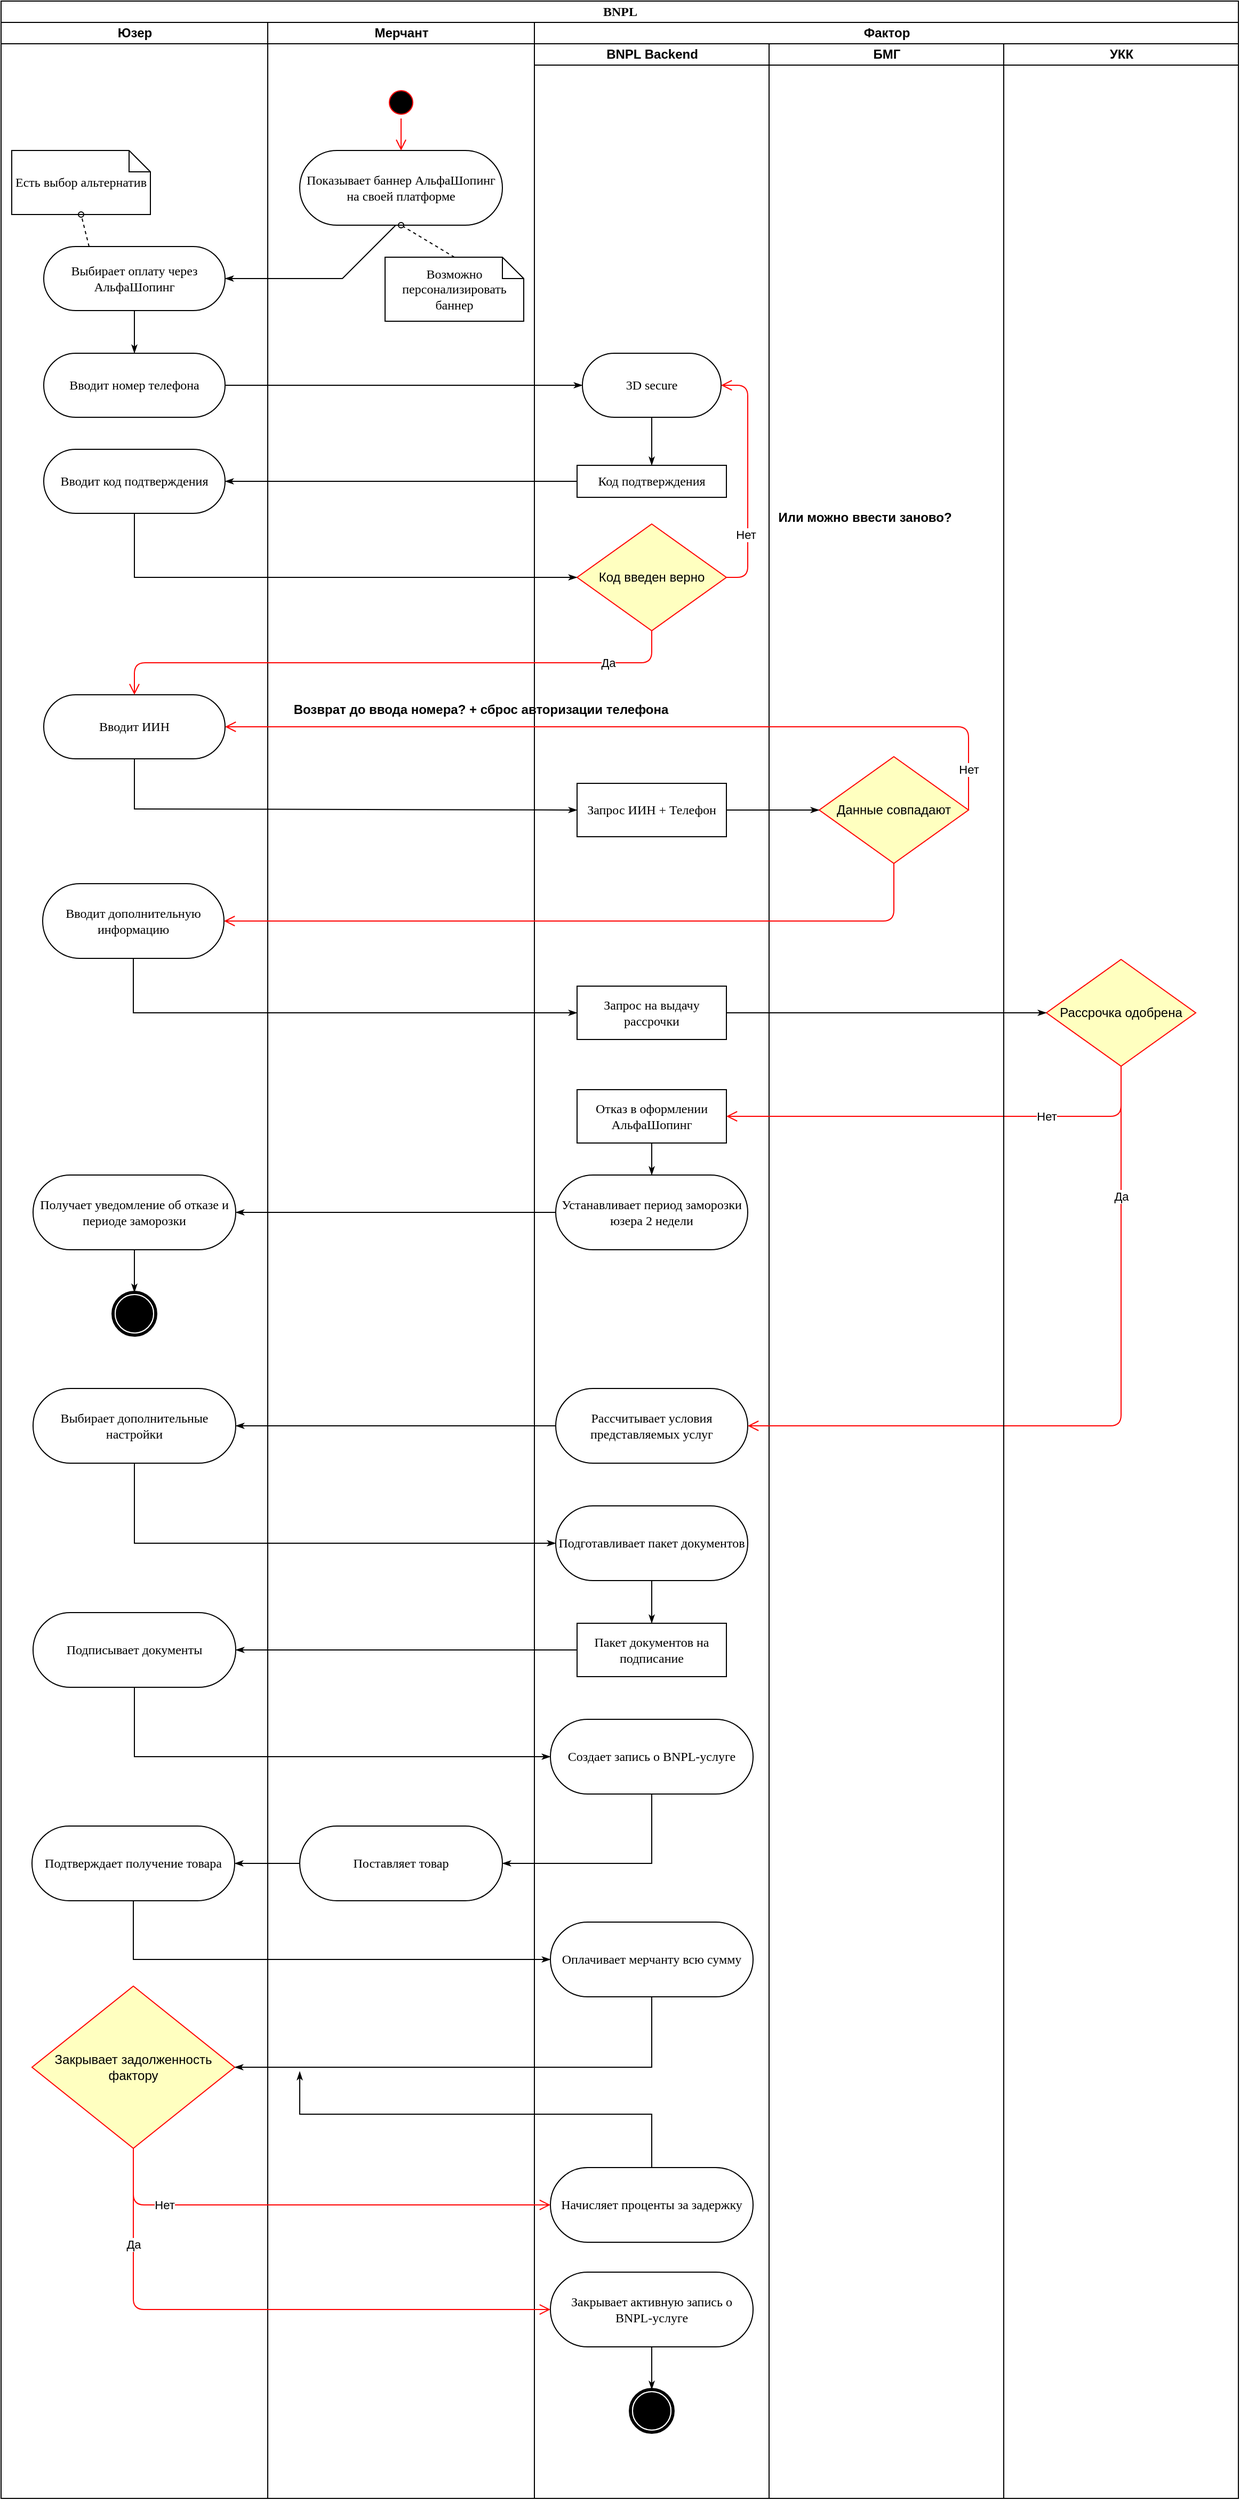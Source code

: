<mxfile version="14.9.7" type="github">
  <diagram name="Page-1" id="0783ab3e-0a74-02c8-0abd-f7b4e66b4bec">
    <mxGraphModel dx="1504" dy="644" grid="1" gridSize="10" guides="1" tooltips="1" connect="1" arrows="1" fold="1" page="1" pageScale="1" pageWidth="850" pageHeight="1100" background="none" math="0" shadow="0">
      <root>
        <mxCell id="0" />
        <mxCell id="1" parent="0" />
        <mxCell id="1c1d494c118603dd-1" value="BNPL" style="swimlane;html=1;childLayout=stackLayout;startSize=20;rounded=0;shadow=0;comic=0;labelBackgroundColor=none;strokeWidth=1;fontFamily=Verdana;fontSize=12;align=center;" parent="1" vertex="1">
          <mxGeometry x="40" y="20" width="1160" height="2340" as="geometry" />
        </mxCell>
        <mxCell id="1c1d494c118603dd-2" value="Юзер" style="swimlane;html=1;startSize=20;" parent="1c1d494c118603dd-1" vertex="1">
          <mxGeometry y="20" width="250" height="2320" as="geometry" />
        </mxCell>
        <mxCell id="1c1d494c118603dd-6" value="Выбирает оплату через АльфаШопинг" style="rounded=1;whiteSpace=wrap;html=1;shadow=0;comic=0;labelBackgroundColor=none;strokeWidth=1;fontFamily=Verdana;fontSize=12;align=center;arcSize=50;" parent="1c1d494c118603dd-2" vertex="1">
          <mxGeometry x="40" y="210" width="170" height="60" as="geometry" />
        </mxCell>
        <mxCell id="Rx35QmX60fOlnL7CrSn4-102" value="Есть выбор альтернатив" style="shape=note;whiteSpace=wrap;html=1;rounded=0;shadow=0;comic=0;labelBackgroundColor=none;strokeWidth=1;fontFamily=Verdana;fontSize=12;align=center;size=20;" vertex="1" parent="1c1d494c118603dd-2">
          <mxGeometry x="10" y="120" width="130" height="60" as="geometry" />
        </mxCell>
        <mxCell id="Rx35QmX60fOlnL7CrSn4-103" style="edgeStyle=none;rounded=0;html=1;labelBackgroundColor=none;startArrow=none;startFill=0;startSize=5;endArrow=oval;endFill=0;endSize=5;jettySize=auto;orthogonalLoop=1;strokeWidth=1;fontFamily=Verdana;fontSize=12;dashed=1;entryX=0.5;entryY=1;entryDx=0;entryDy=0;exitX=0.25;exitY=0;exitDx=0;exitDy=0;entryPerimeter=0;" edge="1" parent="1c1d494c118603dd-2" source="1c1d494c118603dd-6" target="Rx35QmX60fOlnL7CrSn4-102">
          <mxGeometry relative="1" as="geometry">
            <mxPoint x="170" y="190" as="sourcePoint" />
            <mxPoint x="120" y="160" as="targetPoint" />
          </mxGeometry>
        </mxCell>
        <mxCell id="Rx35QmX60fOlnL7CrSn4-107" value="Вводит номер телефона" style="rounded=1;whiteSpace=wrap;html=1;shadow=0;comic=0;labelBackgroundColor=none;strokeWidth=1;fontFamily=Verdana;fontSize=12;align=center;arcSize=50;" vertex="1" parent="1c1d494c118603dd-2">
          <mxGeometry x="40" y="310" width="170" height="60" as="geometry" />
        </mxCell>
        <mxCell id="1c1d494c118603dd-34" style="edgeStyle=none;rounded=0;html=1;labelBackgroundColor=none;startArrow=none;startFill=0;startSize=5;endArrow=classicThin;endFill=1;endSize=5;jettySize=auto;orthogonalLoop=1;strokeWidth=1;fontFamily=Verdana;fontSize=12;entryX=0.5;entryY=0;entryDx=0;entryDy=0;" parent="1c1d494c118603dd-2" source="1c1d494c118603dd-6" target="Rx35QmX60fOlnL7CrSn4-107" edge="1">
          <mxGeometry relative="1" as="geometry">
            <mxPoint x="125" y="320" as="targetPoint" />
          </mxGeometry>
        </mxCell>
        <mxCell id="Rx35QmX60fOlnL7CrSn4-122" value="Вводит ИИН" style="rounded=1;whiteSpace=wrap;html=1;shadow=0;comic=0;labelBackgroundColor=none;strokeWidth=1;fontFamily=Verdana;fontSize=12;align=center;arcSize=50;" vertex="1" parent="1c1d494c118603dd-2">
          <mxGeometry x="40" y="630" width="170" height="60" as="geometry" />
        </mxCell>
        <mxCell id="Rx35QmX60fOlnL7CrSn4-126" value="Вводит код подтверждения" style="rounded=1;whiteSpace=wrap;html=1;shadow=0;comic=0;labelBackgroundColor=none;strokeWidth=1;fontFamily=Verdana;fontSize=12;align=center;arcSize=50;" vertex="1" parent="1c1d494c118603dd-2">
          <mxGeometry x="40" y="400" width="170" height="60" as="geometry" />
        </mxCell>
        <mxCell id="Rx35QmX60fOlnL7CrSn4-156" value="Вводит дополнительную информацию" style="rounded=1;whiteSpace=wrap;html=1;shadow=0;comic=0;labelBackgroundColor=none;strokeWidth=1;fontFamily=Verdana;fontSize=12;align=center;arcSize=50;" vertex="1" parent="1c1d494c118603dd-2">
          <mxGeometry x="39" y="807" width="170" height="70" as="geometry" />
        </mxCell>
        <mxCell id="Rx35QmX60fOlnL7CrSn4-167" value="Получает уведомление об отказе и периоде заморозки" style="rounded=1;whiteSpace=wrap;html=1;shadow=0;comic=0;labelBackgroundColor=none;strokeWidth=1;fontFamily=Verdana;fontSize=12;align=center;arcSize=50;" vertex="1" parent="1c1d494c118603dd-2">
          <mxGeometry x="30" y="1080" width="190" height="70" as="geometry" />
        </mxCell>
        <mxCell id="Rx35QmX60fOlnL7CrSn4-75" value="" style="shape=mxgraph.bpmn.shape;html=1;verticalLabelPosition=bottom;labelBackgroundColor=#ffffff;verticalAlign=top;perimeter=ellipsePerimeter;outline=end;symbol=terminate;rounded=0;shadow=0;comic=0;strokeWidth=1;fontFamily=Verdana;fontSize=12;align=center;" vertex="1" parent="1c1d494c118603dd-2">
          <mxGeometry x="105" y="1190" width="40" height="40" as="geometry" />
        </mxCell>
        <mxCell id="Rx35QmX60fOlnL7CrSn4-173" style="edgeStyle=none;rounded=0;html=1;labelBackgroundColor=none;startArrow=none;startFill=0;startSize=5;endArrow=classicThin;endFill=1;endSize=5;jettySize=auto;orthogonalLoop=1;strokeWidth=1;fontFamily=Verdana;fontSize=12;exitX=0.5;exitY=1;exitDx=0;exitDy=0;entryX=0.5;entryY=0;entryDx=0;entryDy=0;" edge="1" parent="1c1d494c118603dd-2" source="Rx35QmX60fOlnL7CrSn4-167" target="Rx35QmX60fOlnL7CrSn4-75">
          <mxGeometry relative="1" as="geometry">
            <mxPoint x="620" y="1060.0" as="sourcePoint" />
            <mxPoint x="620" y="1090.0" as="targetPoint" />
            <Array as="points" />
          </mxGeometry>
        </mxCell>
        <mxCell id="Rx35QmX60fOlnL7CrSn4-182" value="Подписывает документы" style="rounded=1;whiteSpace=wrap;html=1;shadow=0;comic=0;labelBackgroundColor=none;strokeWidth=1;fontFamily=Verdana;fontSize=12;align=center;arcSize=50;" vertex="1" parent="1c1d494c118603dd-2">
          <mxGeometry x="30" y="1490" width="190" height="70" as="geometry" />
        </mxCell>
        <mxCell id="Rx35QmX60fOlnL7CrSn4-187" value="Подтверждает получение товара" style="rounded=1;whiteSpace=wrap;html=1;shadow=0;comic=0;labelBackgroundColor=none;strokeWidth=1;fontFamily=Verdana;fontSize=12;align=center;arcSize=50;" vertex="1" parent="1c1d494c118603dd-2">
          <mxGeometry x="29" y="1690" width="190" height="70" as="geometry" />
        </mxCell>
        <mxCell id="Rx35QmX60fOlnL7CrSn4-196" value="Закрывает задолженность фактору" style="rhombus;whiteSpace=wrap;html=1;fillColor=#ffffc0;strokeColor=#ff0000;" vertex="1" parent="1c1d494c118603dd-2">
          <mxGeometry x="29" y="1840" width="190" height="152" as="geometry" />
        </mxCell>
        <mxCell id="1c1d494c118603dd-3" value="Мерчант" style="swimlane;html=1;startSize=20;" parent="1c1d494c118603dd-1" vertex="1">
          <mxGeometry x="250" y="20" width="250" height="2320" as="geometry" />
        </mxCell>
        <mxCell id="Rx35QmX60fOlnL7CrSn4-98" value="Показывает баннер АльфаШопинг на своей платформе" style="rounded=1;whiteSpace=wrap;html=1;shadow=0;comic=0;labelBackgroundColor=none;strokeWidth=1;fontFamily=Verdana;fontSize=12;align=center;arcSize=50;" vertex="1" parent="1c1d494c118603dd-3">
          <mxGeometry x="30" y="120" width="190" height="70" as="geometry" />
        </mxCell>
        <mxCell id="Rx35QmX60fOlnL7CrSn4-99" value="Возможно персонализировать баннер" style="shape=note;whiteSpace=wrap;html=1;rounded=0;shadow=0;comic=0;labelBackgroundColor=none;strokeWidth=1;fontFamily=Verdana;fontSize=12;align=center;size=20;" vertex="1" parent="1c1d494c118603dd-3">
          <mxGeometry x="110" y="220" width="130" height="60" as="geometry" />
        </mxCell>
        <mxCell id="Rx35QmX60fOlnL7CrSn4-100" style="edgeStyle=none;rounded=0;html=1;labelBackgroundColor=none;startArrow=none;startFill=0;startSize=5;endArrow=oval;endFill=0;endSize=5;jettySize=auto;orthogonalLoop=1;strokeWidth=1;fontFamily=Verdana;fontSize=12;dashed=1;entryX=0.5;entryY=1;entryDx=0;entryDy=0;exitX=0.5;exitY=0;exitDx=0;exitDy=0;exitPerimeter=0;" edge="1" parent="1c1d494c118603dd-3" source="Rx35QmX60fOlnL7CrSn4-99" target="Rx35QmX60fOlnL7CrSn4-98">
          <mxGeometry relative="1" as="geometry">
            <mxPoint x="-147.361" y="278" as="sourcePoint" />
            <mxPoint x="-121.528" y="260" as="targetPoint" />
          </mxGeometry>
        </mxCell>
        <mxCell id="Rx35QmX60fOlnL7CrSn4-138" value="" style="ellipse;html=1;shape=startState;fillColor=#000000;strokeColor=#ff0000;" vertex="1" parent="1c1d494c118603dd-3">
          <mxGeometry x="110" y="60" width="30" height="30" as="geometry" />
        </mxCell>
        <mxCell id="Rx35QmX60fOlnL7CrSn4-139" value="" style="edgeStyle=orthogonalEdgeStyle;html=1;verticalAlign=bottom;endArrow=open;endSize=8;strokeColor=#ff0000;entryX=0.5;entryY=0;entryDx=0;entryDy=0;" edge="1" source="Rx35QmX60fOlnL7CrSn4-138" parent="1c1d494c118603dd-3" target="Rx35QmX60fOlnL7CrSn4-98">
          <mxGeometry relative="1" as="geometry">
            <mxPoint x="175" y="120" as="targetPoint" />
          </mxGeometry>
        </mxCell>
        <mxCell id="Rx35QmX60fOlnL7CrSn4-186" value="Поставляет товар" style="rounded=1;whiteSpace=wrap;html=1;shadow=0;comic=0;labelBackgroundColor=none;strokeWidth=1;fontFamily=Verdana;fontSize=12;align=center;arcSize=50;" vertex="1" parent="1c1d494c118603dd-3">
          <mxGeometry x="30" y="1690" width="190" height="70" as="geometry" />
        </mxCell>
        <mxCell id="1c1d494c118603dd-4" value="Фактор" style="swimlane;html=1;startSize=20;" parent="1c1d494c118603dd-1" vertex="1">
          <mxGeometry x="500" y="20" width="660" height="2320" as="geometry" />
        </mxCell>
        <mxCell id="Rx35QmX60fOlnL7CrSn4-59" value="BNPL Backend" style="swimlane;html=1;startSize=20;" vertex="1" parent="1c1d494c118603dd-4">
          <mxGeometry y="20" width="220" height="2300" as="geometry" />
        </mxCell>
        <mxCell id="Rx35QmX60fOlnL7CrSn4-118" value="3D secure" style="rounded=1;whiteSpace=wrap;html=1;shadow=0;comic=0;labelBackgroundColor=none;strokeWidth=1;fontFamily=Verdana;fontSize=12;align=center;arcSize=50;" vertex="1" parent="Rx35QmX60fOlnL7CrSn4-59">
          <mxGeometry x="45" y="290" width="130" height="60" as="geometry" />
        </mxCell>
        <mxCell id="Rx35QmX60fOlnL7CrSn4-123" value="Код подтверждения" style="rounded=0;whiteSpace=wrap;html=1;shadow=0;comic=0;labelBackgroundColor=none;strokeWidth=1;fontFamily=Verdana;fontSize=12;align=center;arcSize=50;" vertex="1" parent="Rx35QmX60fOlnL7CrSn4-59">
          <mxGeometry x="40" y="395" width="140" height="30" as="geometry" />
        </mxCell>
        <mxCell id="Rx35QmX60fOlnL7CrSn4-124" style="edgeStyle=none;rounded=0;html=1;labelBackgroundColor=none;startArrow=none;startFill=0;startSize=5;endArrow=classicThin;endFill=1;endSize=5;jettySize=auto;orthogonalLoop=1;strokeWidth=1;fontFamily=Verdana;fontSize=12;entryX=0.5;entryY=0;entryDx=0;entryDy=0;exitX=0.5;exitY=1;exitDx=0;exitDy=0;" edge="1" parent="Rx35QmX60fOlnL7CrSn4-59" source="Rx35QmX60fOlnL7CrSn4-118" target="Rx35QmX60fOlnL7CrSn4-123">
          <mxGeometry relative="1" as="geometry">
            <mxPoint x="-365.0" y="260" as="sourcePoint" />
            <mxPoint x="-365.0" y="300" as="targetPoint" />
            <Array as="points" />
          </mxGeometry>
        </mxCell>
        <mxCell id="Rx35QmX60fOlnL7CrSn4-131" value="Запрос ИИН + Телефон" style="rounded=0;whiteSpace=wrap;html=1;shadow=0;comic=0;labelBackgroundColor=none;strokeWidth=1;fontFamily=Verdana;fontSize=12;align=center;arcSize=50;" vertex="1" parent="Rx35QmX60fOlnL7CrSn4-59">
          <mxGeometry x="40" y="693" width="140" height="50" as="geometry" />
        </mxCell>
        <mxCell id="Rx35QmX60fOlnL7CrSn4-141" value="Код введен верно" style="rhombus;whiteSpace=wrap;html=1;fillColor=#ffffc0;strokeColor=#ff0000;" vertex="1" parent="Rx35QmX60fOlnL7CrSn4-59">
          <mxGeometry x="40" y="450" width="140" height="100" as="geometry" />
        </mxCell>
        <mxCell id="Rx35QmX60fOlnL7CrSn4-142" value="" style="edgeStyle=orthogonalEdgeStyle;html=1;align=left;verticalAlign=bottom;endArrow=open;endSize=8;strokeColor=#ff0000;entryX=1;entryY=0.5;entryDx=0;entryDy=0;exitX=1;exitY=0.5;exitDx=0;exitDy=0;" edge="1" source="Rx35QmX60fOlnL7CrSn4-141" parent="Rx35QmX60fOlnL7CrSn4-59" target="Rx35QmX60fOlnL7CrSn4-118">
          <mxGeometry x="-0.556" y="30" relative="1" as="geometry">
            <mxPoint x="265" y="510" as="targetPoint" />
            <Array as="points">
              <mxPoint x="200" y="500" />
              <mxPoint x="200" y="320" />
            </Array>
            <mxPoint y="-1" as="offset" />
          </mxGeometry>
        </mxCell>
        <mxCell id="Rx35QmX60fOlnL7CrSn4-146" value="Нет" style="edgeLabel;html=1;align=center;verticalAlign=middle;resizable=0;points=[];" vertex="1" connectable="0" parent="Rx35QmX60fOlnL7CrSn4-142">
          <mxGeometry x="0.184" y="2" relative="1" as="geometry">
            <mxPoint y="73" as="offset" />
          </mxGeometry>
        </mxCell>
        <mxCell id="Rx35QmX60fOlnL7CrSn4-157" value="Запрос на выдачу рассрочки" style="rounded=0;whiteSpace=wrap;html=1;shadow=0;comic=0;labelBackgroundColor=none;strokeWidth=1;fontFamily=Verdana;fontSize=12;align=center;arcSize=50;" vertex="1" parent="Rx35QmX60fOlnL7CrSn4-59">
          <mxGeometry x="40" y="883" width="140" height="50" as="geometry" />
        </mxCell>
        <mxCell id="Rx35QmX60fOlnL7CrSn4-165" value="Отказ в оформлении АльфаШопинг" style="rounded=0;whiteSpace=wrap;html=1;shadow=0;comic=0;labelBackgroundColor=none;strokeWidth=1;fontFamily=Verdana;fontSize=12;align=center;arcSize=50;" vertex="1" parent="Rx35QmX60fOlnL7CrSn4-59">
          <mxGeometry x="40" y="980" width="140" height="50" as="geometry" />
        </mxCell>
        <mxCell id="Rx35QmX60fOlnL7CrSn4-169" value="Устанавливает период заморозки юзера 2 недели" style="rounded=1;whiteSpace=wrap;html=1;shadow=0;comic=0;labelBackgroundColor=none;strokeWidth=1;fontFamily=Verdana;fontSize=12;align=center;arcSize=50;" vertex="1" parent="Rx35QmX60fOlnL7CrSn4-59">
          <mxGeometry x="20" y="1060" width="180" height="70" as="geometry" />
        </mxCell>
        <mxCell id="Rx35QmX60fOlnL7CrSn4-168" style="edgeStyle=none;rounded=0;html=1;labelBackgroundColor=none;startArrow=none;startFill=0;startSize=5;endArrow=classicThin;endFill=1;endSize=5;jettySize=auto;orthogonalLoop=1;strokeWidth=1;fontFamily=Verdana;fontSize=12;exitX=0.5;exitY=1;exitDx=0;exitDy=0;entryX=0.5;entryY=0;entryDx=0;entryDy=0;" edge="1" parent="Rx35QmX60fOlnL7CrSn4-59" source="Rx35QmX60fOlnL7CrSn4-165" target="Rx35QmX60fOlnL7CrSn4-169">
          <mxGeometry relative="1" as="geometry">
            <mxPoint x="190" y="918" as="sourcePoint" />
            <mxPoint x="490" y="918" as="targetPoint" />
            <Array as="points" />
          </mxGeometry>
        </mxCell>
        <mxCell id="Rx35QmX60fOlnL7CrSn4-175" value="Выбирает дополнительные настройки" style="rounded=1;whiteSpace=wrap;html=1;shadow=0;comic=0;labelBackgroundColor=none;strokeWidth=1;fontFamily=Verdana;fontSize=12;align=center;arcSize=50;" vertex="1" parent="Rx35QmX60fOlnL7CrSn4-59">
          <mxGeometry x="-470" y="1260" width="190" height="70" as="geometry" />
        </mxCell>
        <mxCell id="Rx35QmX60fOlnL7CrSn4-176" value="Рассчитывает условия представляемых услуг" style="rounded=1;whiteSpace=wrap;html=1;shadow=0;comic=0;labelBackgroundColor=none;strokeWidth=1;fontFamily=Verdana;fontSize=12;align=center;arcSize=50;" vertex="1" parent="Rx35QmX60fOlnL7CrSn4-59">
          <mxGeometry x="20" y="1260" width="180" height="70" as="geometry" />
        </mxCell>
        <mxCell id="Rx35QmX60fOlnL7CrSn4-177" style="edgeStyle=none;rounded=0;html=1;labelBackgroundColor=none;startArrow=none;startFill=0;startSize=5;endArrow=classicThin;endFill=1;endSize=5;jettySize=auto;orthogonalLoop=1;strokeWidth=1;fontFamily=Verdana;fontSize=12;exitX=0;exitY=0.5;exitDx=0;exitDy=0;entryX=1;entryY=0.5;entryDx=0;entryDy=0;" edge="1" parent="Rx35QmX60fOlnL7CrSn4-59" source="Rx35QmX60fOlnL7CrSn4-176" target="Rx35QmX60fOlnL7CrSn4-175">
          <mxGeometry relative="1" as="geometry">
            <mxPoint x="80" y="1220.0" as="sourcePoint" />
            <mxPoint x="80" y="1250.0" as="targetPoint" />
            <Array as="points" />
          </mxGeometry>
        </mxCell>
        <mxCell id="Rx35QmX60fOlnL7CrSn4-178" value="Подготавливает пакет документов" style="rounded=1;whiteSpace=wrap;html=1;shadow=0;comic=0;labelBackgroundColor=none;strokeWidth=1;fontFamily=Verdana;fontSize=12;align=center;arcSize=50;" vertex="1" parent="Rx35QmX60fOlnL7CrSn4-59">
          <mxGeometry x="20" y="1370" width="180" height="70" as="geometry" />
        </mxCell>
        <mxCell id="Rx35QmX60fOlnL7CrSn4-179" style="edgeStyle=none;rounded=0;html=1;labelBackgroundColor=none;startArrow=none;startFill=0;startSize=5;endArrow=classicThin;endFill=1;endSize=5;jettySize=auto;orthogonalLoop=1;strokeWidth=1;fontFamily=Verdana;fontSize=12;exitX=0.5;exitY=1;exitDx=0;exitDy=0;entryX=0;entryY=0.5;entryDx=0;entryDy=0;" edge="1" parent="Rx35QmX60fOlnL7CrSn4-59" source="Rx35QmX60fOlnL7CrSn4-175" target="Rx35QmX60fOlnL7CrSn4-178">
          <mxGeometry relative="1" as="geometry">
            <mxPoint x="30" y="1305" as="sourcePoint" />
            <mxPoint x="-270.0" y="1305" as="targetPoint" />
            <Array as="points">
              <mxPoint x="-375" y="1405" />
            </Array>
          </mxGeometry>
        </mxCell>
        <mxCell id="Rx35QmX60fOlnL7CrSn4-180" value="Пакет документов на подписание" style="rounded=0;whiteSpace=wrap;html=1;shadow=0;comic=0;labelBackgroundColor=none;strokeWidth=1;fontFamily=Verdana;fontSize=12;align=center;arcSize=50;" vertex="1" parent="Rx35QmX60fOlnL7CrSn4-59">
          <mxGeometry x="40" y="1480" width="140" height="50" as="geometry" />
        </mxCell>
        <mxCell id="Rx35QmX60fOlnL7CrSn4-181" style="edgeStyle=none;rounded=0;html=1;labelBackgroundColor=none;startArrow=none;startFill=0;startSize=5;endArrow=classicThin;endFill=1;endSize=5;jettySize=auto;orthogonalLoop=1;strokeWidth=1;fontFamily=Verdana;fontSize=12;exitX=0.5;exitY=1;exitDx=0;exitDy=0;entryX=0.5;entryY=0;entryDx=0;entryDy=0;" edge="1" parent="Rx35QmX60fOlnL7CrSn4-59" source="Rx35QmX60fOlnL7CrSn4-178" target="Rx35QmX60fOlnL7CrSn4-180">
          <mxGeometry relative="1" as="geometry">
            <mxPoint x="-365.0" y="1340" as="sourcePoint" />
            <mxPoint x="30" y="1415" as="targetPoint" />
            <Array as="points" />
          </mxGeometry>
        </mxCell>
        <mxCell id="Rx35QmX60fOlnL7CrSn4-184" value="Создает запись о BNPL-услуге" style="rounded=1;whiteSpace=wrap;html=1;shadow=0;comic=0;labelBackgroundColor=none;strokeWidth=1;fontFamily=Verdana;fontSize=12;align=center;arcSize=50;" vertex="1" parent="Rx35QmX60fOlnL7CrSn4-59">
          <mxGeometry x="15" y="1570" width="190" height="70" as="geometry" />
        </mxCell>
        <mxCell id="Rx35QmX60fOlnL7CrSn4-190" value="Оплачивает мерчанту всю сумму" style="rounded=1;whiteSpace=wrap;html=1;shadow=0;comic=0;labelBackgroundColor=none;strokeWidth=1;fontFamily=Verdana;fontSize=12;align=center;arcSize=50;" vertex="1" parent="Rx35QmX60fOlnL7CrSn4-59">
          <mxGeometry x="15" y="1760" width="190" height="70" as="geometry" />
        </mxCell>
        <mxCell id="Rx35QmX60fOlnL7CrSn4-193" value="Начисляет проценты за задержку" style="rounded=1;whiteSpace=wrap;html=1;shadow=0;comic=0;labelBackgroundColor=none;strokeWidth=1;fontFamily=Verdana;fontSize=12;align=center;arcSize=50;" vertex="1" parent="Rx35QmX60fOlnL7CrSn4-59">
          <mxGeometry x="15" y="1990" width="190" height="70" as="geometry" />
        </mxCell>
        <mxCell id="Rx35QmX60fOlnL7CrSn4-200" value="Закрывает активную запись о BNPL-услуге" style="rounded=1;whiteSpace=wrap;html=1;shadow=0;comic=0;labelBackgroundColor=none;strokeWidth=1;fontFamily=Verdana;fontSize=12;align=center;arcSize=50;" vertex="1" parent="Rx35QmX60fOlnL7CrSn4-59">
          <mxGeometry x="15" y="2088" width="190" height="70" as="geometry" />
        </mxCell>
        <mxCell id="Rx35QmX60fOlnL7CrSn4-205" value="" style="shape=mxgraph.bpmn.shape;html=1;verticalLabelPosition=bottom;labelBackgroundColor=#ffffff;verticalAlign=top;perimeter=ellipsePerimeter;outline=end;symbol=terminate;rounded=0;shadow=0;comic=0;strokeWidth=1;fontFamily=Verdana;fontSize=12;align=center;" vertex="1" parent="Rx35QmX60fOlnL7CrSn4-59">
          <mxGeometry x="90" y="2198" width="40" height="40" as="geometry" />
        </mxCell>
        <mxCell id="Rx35QmX60fOlnL7CrSn4-206" style="edgeStyle=none;rounded=0;html=1;labelBackgroundColor=none;startArrow=none;startFill=0;startSize=5;endArrow=classicThin;endFill=1;endSize=5;jettySize=auto;orthogonalLoop=1;strokeWidth=1;fontFamily=Verdana;fontSize=12;exitX=0.5;exitY=1;exitDx=0;exitDy=0;entryX=0.5;entryY=0;entryDx=0;entryDy=0;" edge="1" parent="Rx35QmX60fOlnL7CrSn4-59" target="Rx35QmX60fOlnL7CrSn4-205">
          <mxGeometry relative="1" as="geometry">
            <mxPoint x="110.0" y="2158" as="sourcePoint" />
            <mxPoint x="565" y="2058" as="targetPoint" />
            <Array as="points" />
          </mxGeometry>
        </mxCell>
        <mxCell id="Rx35QmX60fOlnL7CrSn4-87" value="БМГ" style="swimlane;html=1;startSize=20;" vertex="1" parent="1c1d494c118603dd-4">
          <mxGeometry x="220" y="20" width="220" height="2300" as="geometry" />
        </mxCell>
        <mxCell id="Rx35QmX60fOlnL7CrSn4-150" value="Данные совпадают" style="rhombus;whiteSpace=wrap;html=1;fillColor=#ffffc0;strokeColor=#ff0000;" vertex="1" parent="Rx35QmX60fOlnL7CrSn4-87">
          <mxGeometry x="47" y="668" width="140" height="100" as="geometry" />
        </mxCell>
        <mxCell id="Rx35QmX60fOlnL7CrSn4-149" style="edgeStyle=none;rounded=0;html=1;labelBackgroundColor=none;startArrow=none;startFill=0;startSize=5;endArrow=classicThin;endFill=1;endSize=5;jettySize=auto;orthogonalLoop=1;strokeWidth=1;fontFamily=Verdana;fontSize=12;exitX=1;exitY=0.5;exitDx=0;exitDy=0;entryX=0;entryY=0.5;entryDx=0;entryDy=0;" edge="1" parent="1c1d494c118603dd-4" source="Rx35QmX60fOlnL7CrSn4-131" target="Rx35QmX60fOlnL7CrSn4-150">
          <mxGeometry relative="1" as="geometry">
            <mxPoint x="-365.0" y="650.0" as="sourcePoint" />
            <mxPoint x="290" y="710" as="targetPoint" />
            <Array as="points" />
          </mxGeometry>
        </mxCell>
        <mxCell id="Rx35QmX60fOlnL7CrSn4-159" value="Рассрочка одобрена" style="rhombus;whiteSpace=wrap;html=1;fillColor=#ffffc0;strokeColor=#ff0000;" vertex="1" parent="1c1d494c118603dd-4">
          <mxGeometry x="480" y="878" width="140" height="100" as="geometry" />
        </mxCell>
        <mxCell id="Rx35QmX60fOlnL7CrSn4-160" value="" style="edgeStyle=orthogonalEdgeStyle;html=1;align=left;verticalAlign=bottom;endArrow=open;endSize=8;strokeColor=#ff0000;exitX=0.5;exitY=1;exitDx=0;exitDy=0;entryX=1;entryY=0.5;entryDx=0;entryDy=0;" edge="1" parent="1c1d494c118603dd-4" source="Rx35QmX60fOlnL7CrSn4-159" target="Rx35QmX60fOlnL7CrSn4-165">
          <mxGeometry x="-0.556" y="30" relative="1" as="geometry">
            <mxPoint x="290" y="1000" as="targetPoint" />
            <Array as="points">
              <mxPoint x="550" y="1025" />
            </Array>
            <mxPoint y="-1" as="offset" />
            <mxPoint x="518" y="810" as="sourcePoint" />
          </mxGeometry>
        </mxCell>
        <mxCell id="Rx35QmX60fOlnL7CrSn4-161" value="Нет" style="edgeLabel;html=1;align=center;verticalAlign=middle;resizable=0;points=[];" vertex="1" connectable="0" parent="Rx35QmX60fOlnL7CrSn4-160">
          <mxGeometry x="-0.738" relative="1" as="geometry">
            <mxPoint x="-63" as="offset" />
          </mxGeometry>
        </mxCell>
        <mxCell id="Rx35QmX60fOlnL7CrSn4-162" value="" style="edgeStyle=orthogonalEdgeStyle;html=1;align=left;verticalAlign=top;endArrow=open;endSize=8;strokeColor=#ff0000;entryX=1;entryY=0.5;entryDx=0;entryDy=0;" edge="1" parent="1c1d494c118603dd-4" target="Rx35QmX60fOlnL7CrSn4-176">
          <mxGeometry x="0.274" y="45" relative="1" as="geometry">
            <mxPoint x="-190" y="1220" as="targetPoint" />
            <Array as="points">
              <mxPoint x="550" y="1315" />
            </Array>
            <mxPoint as="offset" />
            <mxPoint x="550" y="980" as="sourcePoint" />
          </mxGeometry>
        </mxCell>
        <mxCell id="Rx35QmX60fOlnL7CrSn4-163" value="Да" style="edgeLabel;html=1;align=center;verticalAlign=middle;resizable=0;points=[];" vertex="1" connectable="0" parent="Rx35QmX60fOlnL7CrSn4-162">
          <mxGeometry x="-0.148" y="3" relative="1" as="geometry">
            <mxPoint x="-3" y="-172" as="offset" />
          </mxGeometry>
        </mxCell>
        <mxCell id="Rx35QmX60fOlnL7CrSn4-164" style="edgeStyle=none;rounded=0;html=1;labelBackgroundColor=none;startArrow=none;startFill=0;startSize=5;endArrow=classicThin;endFill=1;endSize=5;jettySize=auto;orthogonalLoop=1;strokeWidth=1;fontFamily=Verdana;fontSize=12;exitX=1;exitY=0.5;exitDx=0;exitDy=0;" edge="1" parent="1c1d494c118603dd-4" source="Rx35QmX60fOlnL7CrSn4-157" target="Rx35QmX60fOlnL7CrSn4-159">
          <mxGeometry relative="1" as="geometry">
            <mxPoint x="-366" y="887" as="sourcePoint" />
            <mxPoint x="490" y="900" as="targetPoint" />
            <Array as="points" />
          </mxGeometry>
        </mxCell>
        <mxCell id="Rx35QmX60fOlnL7CrSn4-119" style="edgeStyle=none;rounded=0;html=1;labelBackgroundColor=none;startArrow=none;startFill=0;startSize=5;endArrow=classicThin;endFill=1;endSize=5;jettySize=auto;orthogonalLoop=1;strokeWidth=1;fontFamily=Verdana;fontSize=12;entryX=0;entryY=0.5;entryDx=0;entryDy=0;exitX=1;exitY=0.5;exitDx=0;exitDy=0;" edge="1" parent="1c1d494c118603dd-1" source="Rx35QmX60fOlnL7CrSn4-107" target="Rx35QmX60fOlnL7CrSn4-118">
          <mxGeometry relative="1" as="geometry">
            <mxPoint x="135.0" y="300" as="sourcePoint" />
            <mxPoint x="135.0" y="340" as="targetPoint" />
          </mxGeometry>
        </mxCell>
        <mxCell id="Rx35QmX60fOlnL7CrSn4-125" style="edgeStyle=none;rounded=0;html=1;labelBackgroundColor=none;startArrow=none;startFill=0;startSize=5;endArrow=classicThin;endFill=1;endSize=5;jettySize=auto;orthogonalLoop=1;strokeWidth=1;fontFamily=Verdana;fontSize=12;exitX=0;exitY=0.5;exitDx=0;exitDy=0;entryX=1;entryY=0.5;entryDx=0;entryDy=0;" edge="1" parent="1c1d494c118603dd-1" source="Rx35QmX60fOlnL7CrSn4-123" target="Rx35QmX60fOlnL7CrSn4-126">
          <mxGeometry relative="1" as="geometry">
            <mxPoint x="620" y="400" as="sourcePoint" />
            <mxPoint x="200" y="435" as="targetPoint" />
            <Array as="points" />
          </mxGeometry>
        </mxCell>
        <mxCell id="Rx35QmX60fOlnL7CrSn4-130" style="edgeStyle=none;rounded=0;html=1;labelBackgroundColor=none;startArrow=none;startFill=0;startSize=5;endArrow=classicThin;endFill=1;endSize=5;jettySize=auto;orthogonalLoop=1;strokeWidth=1;fontFamily=Verdana;fontSize=12;exitX=0.5;exitY=1;exitDx=0;exitDy=0;entryX=0;entryY=0.5;entryDx=0;entryDy=0;" edge="1" parent="1c1d494c118603dd-1" source="Rx35QmX60fOlnL7CrSn4-122" target="Rx35QmX60fOlnL7CrSn4-131">
          <mxGeometry relative="1" as="geometry">
            <mxPoint x="220.0" y="370" as="sourcePoint" />
            <mxPoint x="530" y="560" as="targetPoint" />
            <Array as="points">
              <mxPoint x="125" y="757" />
            </Array>
          </mxGeometry>
        </mxCell>
        <mxCell id="Rx35QmX60fOlnL7CrSn4-129" style="edgeStyle=none;rounded=0;html=1;labelBackgroundColor=none;startArrow=none;startFill=0;startSize=5;endArrow=classicThin;endFill=1;endSize=5;jettySize=auto;orthogonalLoop=1;strokeWidth=1;fontFamily=Verdana;fontSize=12;exitX=0.5;exitY=1;exitDx=0;exitDy=0;entryX=0;entryY=0.5;entryDx=0;entryDy=0;" edge="1" parent="1c1d494c118603dd-1" source="Rx35QmX60fOlnL7CrSn4-126" target="Rx35QmX60fOlnL7CrSn4-141">
          <mxGeometry relative="1" as="geometry">
            <mxPoint x="135.0" y="300" as="sourcePoint" />
            <mxPoint x="460" y="540" as="targetPoint" />
            <Array as="points">
              <mxPoint x="125" y="540" />
            </Array>
          </mxGeometry>
        </mxCell>
        <mxCell id="Rx35QmX60fOlnL7CrSn4-143" value="" style="edgeStyle=orthogonalEdgeStyle;html=1;align=left;verticalAlign=top;endArrow=open;endSize=8;strokeColor=#ff0000;entryX=0.5;entryY=0;entryDx=0;entryDy=0;" edge="1" source="Rx35QmX60fOlnL7CrSn4-141" parent="1c1d494c118603dd-1" target="Rx35QmX60fOlnL7CrSn4-122">
          <mxGeometry x="0.274" y="45" relative="1" as="geometry">
            <mxPoint x="550" y="650" as="targetPoint" />
            <Array as="points">
              <mxPoint x="610" y="620" />
              <mxPoint x="125" y="620" />
            </Array>
            <mxPoint as="offset" />
          </mxGeometry>
        </mxCell>
        <mxCell id="Rx35QmX60fOlnL7CrSn4-147" value="Да" style="edgeLabel;html=1;align=center;verticalAlign=middle;resizable=0;points=[];" vertex="1" connectable="0" parent="Rx35QmX60fOlnL7CrSn4-143">
          <mxGeometry x="-0.148" y="3" relative="1" as="geometry">
            <mxPoint x="161" y="-3" as="offset" />
          </mxGeometry>
        </mxCell>
        <mxCell id="Rx35QmX60fOlnL7CrSn4-151" value="" style="edgeStyle=orthogonalEdgeStyle;html=1;align=left;verticalAlign=bottom;endArrow=open;endSize=8;strokeColor=#ff0000;exitX=1;exitY=0.5;exitDx=0;exitDy=0;entryX=1;entryY=0.5;entryDx=0;entryDy=0;" edge="1" parent="1c1d494c118603dd-1" source="Rx35QmX60fOlnL7CrSn4-150" target="Rx35QmX60fOlnL7CrSn4-122">
          <mxGeometry x="-0.556" y="30" relative="1" as="geometry">
            <mxPoint x="310" y="650" as="targetPoint" />
            <Array as="points">
              <mxPoint x="907" y="680" />
            </Array>
            <mxPoint y="-1" as="offset" />
            <mxPoint x="837" y="660" as="sourcePoint" />
          </mxGeometry>
        </mxCell>
        <mxCell id="Rx35QmX60fOlnL7CrSn4-155" value="Нет" style="edgeLabel;html=1;align=center;verticalAlign=middle;resizable=0;points=[];" vertex="1" connectable="0" parent="Rx35QmX60fOlnL7CrSn4-151">
          <mxGeometry x="-0.738" relative="1" as="geometry">
            <mxPoint x="23" y="40" as="offset" />
          </mxGeometry>
        </mxCell>
        <mxCell id="Rx35QmX60fOlnL7CrSn4-153" value="" style="edgeStyle=orthogonalEdgeStyle;html=1;align=left;verticalAlign=top;endArrow=open;endSize=8;strokeColor=#ff0000;entryX=1;entryY=0.5;entryDx=0;entryDy=0;" edge="1" parent="1c1d494c118603dd-1" source="Rx35QmX60fOlnL7CrSn4-150" target="Rx35QmX60fOlnL7CrSn4-156">
          <mxGeometry x="0.274" y="45" relative="1" as="geometry">
            <mxPoint x="437.0" y="847.0" as="targetPoint" />
            <Array as="points">
              <mxPoint x="837" y="862" />
            </Array>
            <mxPoint as="offset" />
          </mxGeometry>
        </mxCell>
        <mxCell id="Rx35QmX60fOlnL7CrSn4-158" style="edgeStyle=none;rounded=0;html=1;labelBackgroundColor=none;startArrow=none;startFill=0;startSize=5;endArrow=classicThin;endFill=1;endSize=5;jettySize=auto;orthogonalLoop=1;strokeWidth=1;fontFamily=Verdana;fontSize=12;exitX=0.5;exitY=1;exitDx=0;exitDy=0;entryX=0;entryY=0.5;entryDx=0;entryDy=0;" edge="1" parent="1c1d494c118603dd-1" target="Rx35QmX60fOlnL7CrSn4-157" source="Rx35QmX60fOlnL7CrSn4-156">
          <mxGeometry relative="1" as="geometry">
            <mxPoint x="120.0" y="900.0" as="sourcePoint" />
            <mxPoint x="485" y="730" as="targetPoint" />
            <Array as="points">
              <mxPoint x="124" y="948" />
            </Array>
          </mxGeometry>
        </mxCell>
        <mxCell id="Rx35QmX60fOlnL7CrSn4-172" style="edgeStyle=none;rounded=0;html=1;labelBackgroundColor=none;startArrow=none;startFill=0;startSize=5;endArrow=classicThin;endFill=1;endSize=5;jettySize=auto;orthogonalLoop=1;strokeWidth=1;fontFamily=Verdana;fontSize=12;exitX=0;exitY=0.5;exitDx=0;exitDy=0;entryX=1;entryY=0.5;entryDx=0;entryDy=0;" edge="1" parent="1c1d494c118603dd-1" source="Rx35QmX60fOlnL7CrSn4-169" target="Rx35QmX60fOlnL7CrSn4-167">
          <mxGeometry relative="1" as="geometry">
            <mxPoint x="620" y="1080.0" as="sourcePoint" />
            <mxPoint x="620" y="1110.0" as="targetPoint" />
            <Array as="points" />
          </mxGeometry>
        </mxCell>
        <mxCell id="Rx35QmX60fOlnL7CrSn4-183" style="edgeStyle=none;rounded=0;html=1;labelBackgroundColor=none;startArrow=none;startFill=0;startSize=5;endArrow=classicThin;endFill=1;endSize=5;jettySize=auto;orthogonalLoop=1;strokeWidth=1;fontFamily=Verdana;fontSize=12;exitX=0;exitY=0.5;exitDx=0;exitDy=0;entryX=1;entryY=0.5;entryDx=0;entryDy=0;" edge="1" parent="1c1d494c118603dd-1" source="Rx35QmX60fOlnL7CrSn4-180" target="Rx35QmX60fOlnL7CrSn4-182">
          <mxGeometry relative="1" as="geometry">
            <mxPoint x="530" y="1345" as="sourcePoint" />
            <mxPoint x="230.0" y="1345" as="targetPoint" />
            <Array as="points" />
          </mxGeometry>
        </mxCell>
        <mxCell id="Rx35QmX60fOlnL7CrSn4-185" style="edgeStyle=none;rounded=0;html=1;labelBackgroundColor=none;startArrow=none;startFill=0;startSize=5;endArrow=classicThin;endFill=1;endSize=5;jettySize=auto;orthogonalLoop=1;strokeWidth=1;fontFamily=Verdana;fontSize=12;exitX=0.5;exitY=1;exitDx=0;exitDy=0;entryX=0;entryY=0.5;entryDx=0;entryDy=0;" edge="1" parent="1c1d494c118603dd-1" source="Rx35QmX60fOlnL7CrSn4-182" target="Rx35QmX60fOlnL7CrSn4-184">
          <mxGeometry relative="1" as="geometry">
            <mxPoint x="135.0" y="1380" as="sourcePoint" />
            <mxPoint x="530" y="1455" as="targetPoint" />
            <Array as="points">
              <mxPoint x="125" y="1645" />
            </Array>
          </mxGeometry>
        </mxCell>
        <mxCell id="Rx35QmX60fOlnL7CrSn4-188" style="edgeStyle=none;rounded=0;html=1;labelBackgroundColor=none;startArrow=none;startFill=0;startSize=5;endArrow=classicThin;endFill=1;endSize=5;jettySize=auto;orthogonalLoop=1;strokeWidth=1;fontFamily=Verdana;fontSize=12;exitX=0.5;exitY=1;exitDx=0;exitDy=0;entryX=1;entryY=0.5;entryDx=0;entryDy=0;" edge="1" parent="1c1d494c118603dd-1" source="Rx35QmX60fOlnL7CrSn4-184" target="Rx35QmX60fOlnL7CrSn4-186">
          <mxGeometry relative="1" as="geometry">
            <mxPoint x="620" y="1850" as="sourcePoint" />
            <mxPoint x="300.0" y="1850" as="targetPoint" />
            <Array as="points">
              <mxPoint x="610" y="1745" />
            </Array>
          </mxGeometry>
        </mxCell>
        <mxCell id="Rx35QmX60fOlnL7CrSn4-189" style="edgeStyle=none;rounded=0;html=1;labelBackgroundColor=none;startArrow=none;startFill=0;startSize=5;endArrow=classicThin;endFill=1;endSize=5;jettySize=auto;orthogonalLoop=1;strokeWidth=1;fontFamily=Verdana;fontSize=12;exitX=0;exitY=0.5;exitDx=0;exitDy=0;entryX=1;entryY=0.5;entryDx=0;entryDy=0;" edge="1" parent="1c1d494c118603dd-1" source="Rx35QmX60fOlnL7CrSn4-186" target="Rx35QmX60fOlnL7CrSn4-187">
          <mxGeometry relative="1" as="geometry">
            <mxPoint x="620" y="1690" as="sourcePoint" />
            <mxPoint x="480" y="1775.0" as="targetPoint" />
            <Array as="points" />
          </mxGeometry>
        </mxCell>
        <mxCell id="Rx35QmX60fOlnL7CrSn4-191" style="edgeStyle=none;rounded=0;html=1;labelBackgroundColor=none;startArrow=none;startFill=0;startSize=5;endArrow=classicThin;endFill=1;endSize=5;jettySize=auto;orthogonalLoop=1;strokeWidth=1;fontFamily=Verdana;fontSize=12;exitX=0.5;exitY=1;exitDx=0;exitDy=0;entryX=0;entryY=0.5;entryDx=0;entryDy=0;" edge="1" parent="1c1d494c118603dd-1" source="Rx35QmX60fOlnL7CrSn4-187" target="Rx35QmX60fOlnL7CrSn4-190">
          <mxGeometry relative="1" as="geometry">
            <mxPoint x="135.0" y="1590" as="sourcePoint" />
            <mxPoint x="525" y="1655" as="targetPoint" />
            <Array as="points">
              <mxPoint x="124" y="1835" />
            </Array>
          </mxGeometry>
        </mxCell>
        <mxCell id="Rx35QmX60fOlnL7CrSn4-194" style="edgeStyle=none;rounded=0;html=1;labelBackgroundColor=none;startArrow=none;startFill=0;startSize=5;endArrow=classicThin;endFill=1;endSize=5;jettySize=auto;orthogonalLoop=1;strokeWidth=1;fontFamily=Verdana;fontSize=12;exitX=0.5;exitY=1;exitDx=0;exitDy=0;entryX=1;entryY=0.5;entryDx=0;entryDy=0;" edge="1" parent="1c1d494c118603dd-1" source="Rx35QmX60fOlnL7CrSn4-190" target="Rx35QmX60fOlnL7CrSn4-196">
          <mxGeometry relative="1" as="geometry">
            <mxPoint x="290" y="1755" as="sourcePoint" />
            <mxPoint x="219" y="1940" as="targetPoint" />
            <Array as="points">
              <mxPoint x="610" y="1936" />
            </Array>
          </mxGeometry>
        </mxCell>
        <mxCell id="Rx35QmX60fOlnL7CrSn4-197" value="" style="edgeStyle=orthogonalEdgeStyle;html=1;align=left;verticalAlign=bottom;endArrow=open;endSize=8;strokeColor=#ff0000;exitX=0.5;exitY=1;exitDx=0;exitDy=0;entryX=0;entryY=0.5;entryDx=0;entryDy=0;" edge="1" parent="1c1d494c118603dd-1" source="Rx35QmX60fOlnL7CrSn4-196" target="Rx35QmX60fOlnL7CrSn4-193">
          <mxGeometry x="-0.556" y="30" relative="1" as="geometry">
            <mxPoint x="410" y="2000" as="targetPoint" />
            <Array as="points">
              <mxPoint x="124" y="2065" />
            </Array>
            <mxPoint y="-1" as="offset" />
            <mxPoint x="88" y="1960" as="sourcePoint" />
          </mxGeometry>
        </mxCell>
        <mxCell id="Rx35QmX60fOlnL7CrSn4-201" value="Нет" style="edgeLabel;html=1;align=center;verticalAlign=middle;resizable=0;points=[];" vertex="1" connectable="0" parent="Rx35QmX60fOlnL7CrSn4-197">
          <mxGeometry x="-0.363" relative="1" as="geometry">
            <mxPoint x="-60" as="offset" />
          </mxGeometry>
        </mxCell>
        <mxCell id="Rx35QmX60fOlnL7CrSn4-199" value="" style="edgeStyle=orthogonalEdgeStyle;html=1;align=left;verticalAlign=top;endArrow=open;endSize=8;strokeColor=#ff0000;exitX=0.5;exitY=1;exitDx=0;exitDy=0;entryX=0;entryY=0.5;entryDx=0;entryDy=0;" edge="1" parent="1c1d494c118603dd-1" source="Rx35QmX60fOlnL7CrSn4-196" target="Rx35QmX60fOlnL7CrSn4-200">
          <mxGeometry x="0.274" y="45" relative="1" as="geometry">
            <mxPoint x="450" y="2100" as="targetPoint" />
            <Array as="points">
              <mxPoint x="124" y="2163" />
            </Array>
            <mxPoint as="offset" />
          </mxGeometry>
        </mxCell>
        <mxCell id="Rx35QmX60fOlnL7CrSn4-203" value="Да" style="edgeLabel;html=1;align=center;verticalAlign=middle;resizable=0;points=[];" vertex="1" connectable="0" parent="Rx35QmX60fOlnL7CrSn4-199">
          <mxGeometry x="-0.728" relative="1" as="geometry">
            <mxPoint y="16" as="offset" />
          </mxGeometry>
        </mxCell>
        <mxCell id="Rx35QmX60fOlnL7CrSn4-92" value="УКК" style="swimlane;html=1;startSize=20;" vertex="1" parent="1">
          <mxGeometry x="980" y="60" width="220" height="2300" as="geometry" />
        </mxCell>
        <mxCell id="Rx35QmX60fOlnL7CrSn4-104" style="edgeStyle=none;rounded=0;html=1;labelBackgroundColor=none;startArrow=none;startFill=0;startSize=5;endArrow=classicThin;endFill=1;endSize=5;jettySize=auto;orthogonalLoop=1;strokeWidth=1;fontFamily=Verdana;fontSize=12;entryX=1;entryY=0.5;entryDx=0;entryDy=0;" edge="1" parent="1" target="1c1d494c118603dd-6">
          <mxGeometry relative="1" as="geometry">
            <mxPoint x="410" y="230" as="sourcePoint" />
            <mxPoint x="202.805" y="480" as="targetPoint" />
            <Array as="points">
              <mxPoint x="360" y="280" />
            </Array>
          </mxGeometry>
        </mxCell>
        <mxCell id="Rx35QmX60fOlnL7CrSn4-148" value="Или можно ввести заново?" style="text;align=center;fontStyle=1;verticalAlign=middle;spacingLeft=3;spacingRight=3;strokeColor=none;rotatable=0;points=[[0,0.5],[1,0.5]];portConstraint=eastwest;" vertex="1" parent="1">
          <mxGeometry x="810" y="490" width="80" height="26" as="geometry" />
        </mxCell>
        <mxCell id="Rx35QmX60fOlnL7CrSn4-174" value="Возврат до ввода номера? + сброс авторизации телефона" style="text;align=center;fontStyle=1;verticalAlign=middle;spacingLeft=3;spacingRight=3;strokeColor=none;rotatable=0;points=[[0,0.5],[1,0.5]];portConstraint=eastwest;" vertex="1" parent="1">
          <mxGeometry x="450" y="670" width="80" height="26" as="geometry" />
        </mxCell>
        <mxCell id="Rx35QmX60fOlnL7CrSn4-204" style="edgeStyle=none;rounded=0;html=1;labelBackgroundColor=none;startArrow=none;startFill=0;startSize=5;endArrow=classicThin;endFill=1;endSize=5;jettySize=auto;orthogonalLoop=1;strokeWidth=1;fontFamily=Verdana;fontSize=12;exitX=0.5;exitY=0;exitDx=0;exitDy=0;" edge="1" parent="1" source="Rx35QmX60fOlnL7CrSn4-193">
          <mxGeometry relative="1" as="geometry">
            <mxPoint x="665" y="1900" as="sourcePoint" />
            <mxPoint x="320" y="1960" as="targetPoint" />
            <Array as="points">
              <mxPoint x="650" y="2000" />
              <mxPoint x="320" y="2000" />
            </Array>
          </mxGeometry>
        </mxCell>
      </root>
    </mxGraphModel>
  </diagram>
</mxfile>
